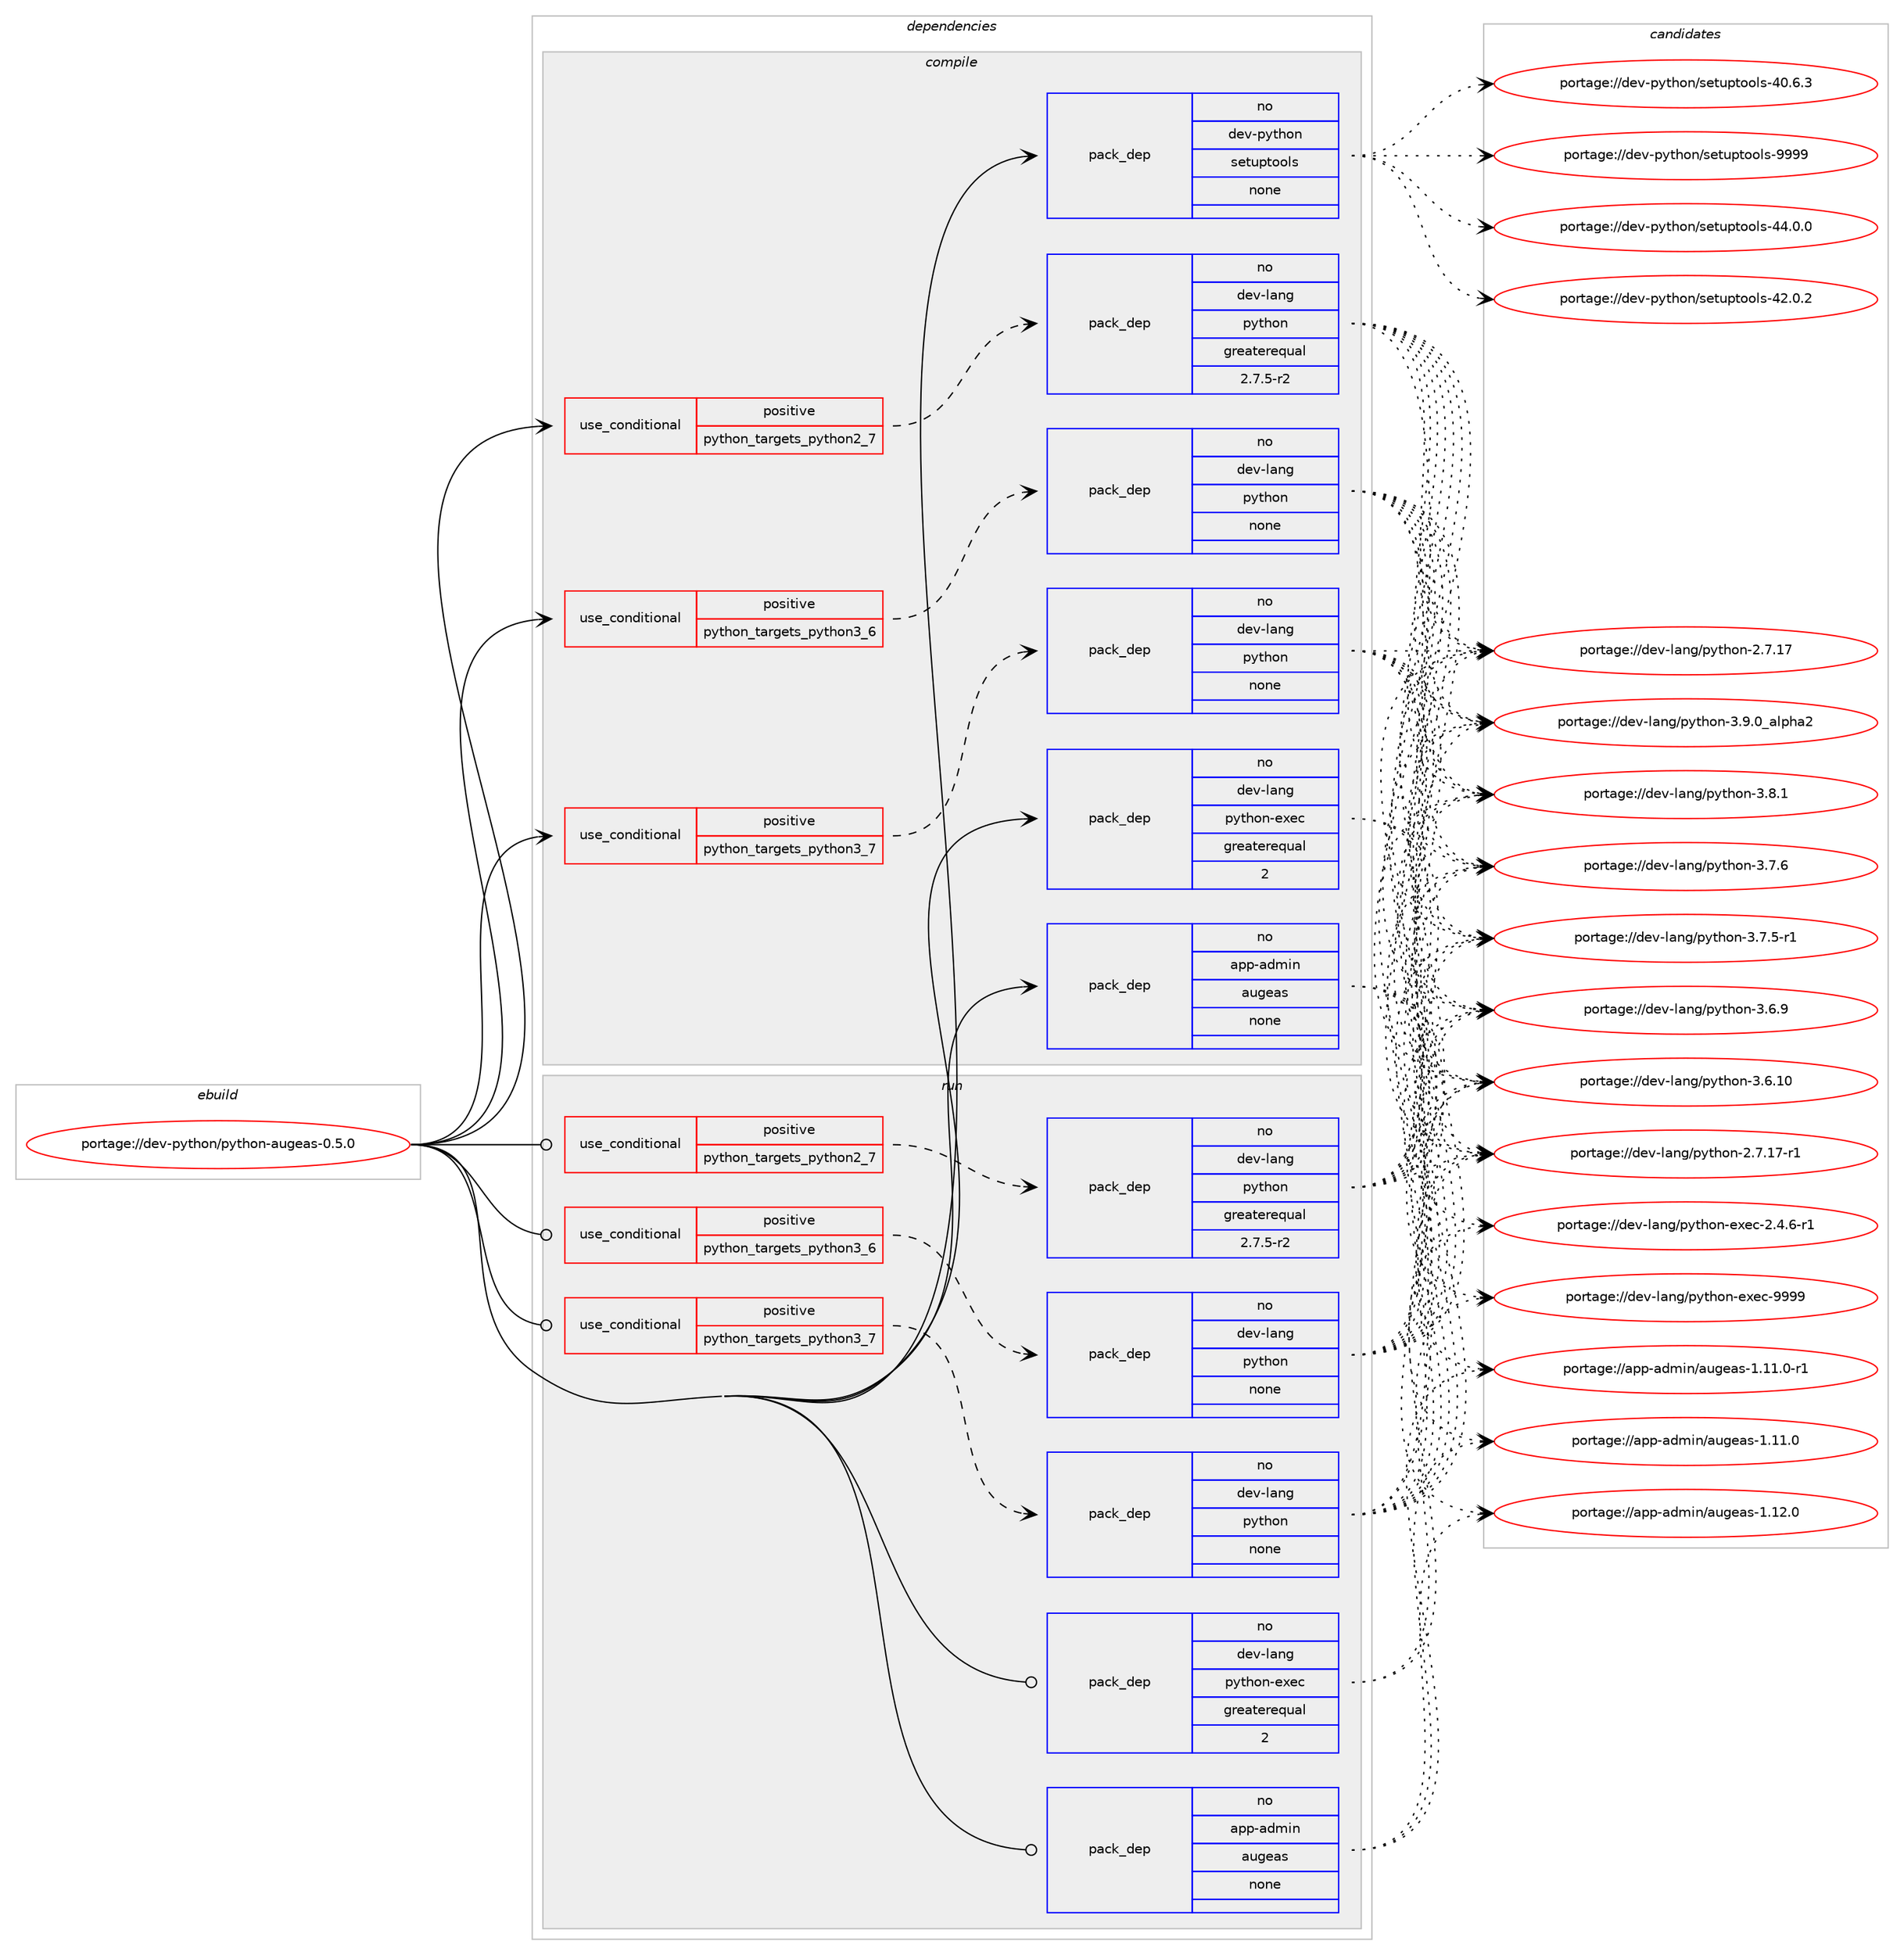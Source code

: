 digraph prolog {

# *************
# Graph options
# *************

newrank=true;
concentrate=true;
compound=true;
graph [rankdir=LR,fontname=Helvetica,fontsize=10,ranksep=1.5];#, ranksep=2.5, nodesep=0.2];
edge  [arrowhead=vee];
node  [fontname=Helvetica,fontsize=10];

# **********
# The ebuild
# **********

subgraph cluster_leftcol {
color=gray;
label=<<i>ebuild</i>>;
id [label="portage://dev-python/python-augeas-0.5.0", color=red, width=4, href="../dev-python/python-augeas-0.5.0.svg"];
}

# ****************
# The dependencies
# ****************

subgraph cluster_midcol {
color=gray;
label=<<i>dependencies</i>>;
subgraph cluster_compile {
fillcolor="#eeeeee";
style=filled;
label=<<i>compile</i>>;
subgraph cond108053 {
dependency433420 [label=<<TABLE BORDER="0" CELLBORDER="1" CELLSPACING="0" CELLPADDING="4"><TR><TD ROWSPAN="3" CELLPADDING="10">use_conditional</TD></TR><TR><TD>positive</TD></TR><TR><TD>python_targets_python2_7</TD></TR></TABLE>>, shape=none, color=red];
subgraph pack320448 {
dependency433421 [label=<<TABLE BORDER="0" CELLBORDER="1" CELLSPACING="0" CELLPADDING="4" WIDTH="220"><TR><TD ROWSPAN="6" CELLPADDING="30">pack_dep</TD></TR><TR><TD WIDTH="110">no</TD></TR><TR><TD>dev-lang</TD></TR><TR><TD>python</TD></TR><TR><TD>greaterequal</TD></TR><TR><TD>2.7.5-r2</TD></TR></TABLE>>, shape=none, color=blue];
}
dependency433420:e -> dependency433421:w [weight=20,style="dashed",arrowhead="vee"];
}
id:e -> dependency433420:w [weight=20,style="solid",arrowhead="vee"];
subgraph cond108054 {
dependency433422 [label=<<TABLE BORDER="0" CELLBORDER="1" CELLSPACING="0" CELLPADDING="4"><TR><TD ROWSPAN="3" CELLPADDING="10">use_conditional</TD></TR><TR><TD>positive</TD></TR><TR><TD>python_targets_python3_6</TD></TR></TABLE>>, shape=none, color=red];
subgraph pack320449 {
dependency433423 [label=<<TABLE BORDER="0" CELLBORDER="1" CELLSPACING="0" CELLPADDING="4" WIDTH="220"><TR><TD ROWSPAN="6" CELLPADDING="30">pack_dep</TD></TR><TR><TD WIDTH="110">no</TD></TR><TR><TD>dev-lang</TD></TR><TR><TD>python</TD></TR><TR><TD>none</TD></TR><TR><TD></TD></TR></TABLE>>, shape=none, color=blue];
}
dependency433422:e -> dependency433423:w [weight=20,style="dashed",arrowhead="vee"];
}
id:e -> dependency433422:w [weight=20,style="solid",arrowhead="vee"];
subgraph cond108055 {
dependency433424 [label=<<TABLE BORDER="0" CELLBORDER="1" CELLSPACING="0" CELLPADDING="4"><TR><TD ROWSPAN="3" CELLPADDING="10">use_conditional</TD></TR><TR><TD>positive</TD></TR><TR><TD>python_targets_python3_7</TD></TR></TABLE>>, shape=none, color=red];
subgraph pack320450 {
dependency433425 [label=<<TABLE BORDER="0" CELLBORDER="1" CELLSPACING="0" CELLPADDING="4" WIDTH="220"><TR><TD ROWSPAN="6" CELLPADDING="30">pack_dep</TD></TR><TR><TD WIDTH="110">no</TD></TR><TR><TD>dev-lang</TD></TR><TR><TD>python</TD></TR><TR><TD>none</TD></TR><TR><TD></TD></TR></TABLE>>, shape=none, color=blue];
}
dependency433424:e -> dependency433425:w [weight=20,style="dashed",arrowhead="vee"];
}
id:e -> dependency433424:w [weight=20,style="solid",arrowhead="vee"];
subgraph pack320451 {
dependency433426 [label=<<TABLE BORDER="0" CELLBORDER="1" CELLSPACING="0" CELLPADDING="4" WIDTH="220"><TR><TD ROWSPAN="6" CELLPADDING="30">pack_dep</TD></TR><TR><TD WIDTH="110">no</TD></TR><TR><TD>app-admin</TD></TR><TR><TD>augeas</TD></TR><TR><TD>none</TD></TR><TR><TD></TD></TR></TABLE>>, shape=none, color=blue];
}
id:e -> dependency433426:w [weight=20,style="solid",arrowhead="vee"];
subgraph pack320452 {
dependency433427 [label=<<TABLE BORDER="0" CELLBORDER="1" CELLSPACING="0" CELLPADDING="4" WIDTH="220"><TR><TD ROWSPAN="6" CELLPADDING="30">pack_dep</TD></TR><TR><TD WIDTH="110">no</TD></TR><TR><TD>dev-lang</TD></TR><TR><TD>python-exec</TD></TR><TR><TD>greaterequal</TD></TR><TR><TD>2</TD></TR></TABLE>>, shape=none, color=blue];
}
id:e -> dependency433427:w [weight=20,style="solid",arrowhead="vee"];
subgraph pack320453 {
dependency433428 [label=<<TABLE BORDER="0" CELLBORDER="1" CELLSPACING="0" CELLPADDING="4" WIDTH="220"><TR><TD ROWSPAN="6" CELLPADDING="30">pack_dep</TD></TR><TR><TD WIDTH="110">no</TD></TR><TR><TD>dev-python</TD></TR><TR><TD>setuptools</TD></TR><TR><TD>none</TD></TR><TR><TD></TD></TR></TABLE>>, shape=none, color=blue];
}
id:e -> dependency433428:w [weight=20,style="solid",arrowhead="vee"];
}
subgraph cluster_compileandrun {
fillcolor="#eeeeee";
style=filled;
label=<<i>compile and run</i>>;
}
subgraph cluster_run {
fillcolor="#eeeeee";
style=filled;
label=<<i>run</i>>;
subgraph cond108056 {
dependency433429 [label=<<TABLE BORDER="0" CELLBORDER="1" CELLSPACING="0" CELLPADDING="4"><TR><TD ROWSPAN="3" CELLPADDING="10">use_conditional</TD></TR><TR><TD>positive</TD></TR><TR><TD>python_targets_python2_7</TD></TR></TABLE>>, shape=none, color=red];
subgraph pack320454 {
dependency433430 [label=<<TABLE BORDER="0" CELLBORDER="1" CELLSPACING="0" CELLPADDING="4" WIDTH="220"><TR><TD ROWSPAN="6" CELLPADDING="30">pack_dep</TD></TR><TR><TD WIDTH="110">no</TD></TR><TR><TD>dev-lang</TD></TR><TR><TD>python</TD></TR><TR><TD>greaterequal</TD></TR><TR><TD>2.7.5-r2</TD></TR></TABLE>>, shape=none, color=blue];
}
dependency433429:e -> dependency433430:w [weight=20,style="dashed",arrowhead="vee"];
}
id:e -> dependency433429:w [weight=20,style="solid",arrowhead="odot"];
subgraph cond108057 {
dependency433431 [label=<<TABLE BORDER="0" CELLBORDER="1" CELLSPACING="0" CELLPADDING="4"><TR><TD ROWSPAN="3" CELLPADDING="10">use_conditional</TD></TR><TR><TD>positive</TD></TR><TR><TD>python_targets_python3_6</TD></TR></TABLE>>, shape=none, color=red];
subgraph pack320455 {
dependency433432 [label=<<TABLE BORDER="0" CELLBORDER="1" CELLSPACING="0" CELLPADDING="4" WIDTH="220"><TR><TD ROWSPAN="6" CELLPADDING="30">pack_dep</TD></TR><TR><TD WIDTH="110">no</TD></TR><TR><TD>dev-lang</TD></TR><TR><TD>python</TD></TR><TR><TD>none</TD></TR><TR><TD></TD></TR></TABLE>>, shape=none, color=blue];
}
dependency433431:e -> dependency433432:w [weight=20,style="dashed",arrowhead="vee"];
}
id:e -> dependency433431:w [weight=20,style="solid",arrowhead="odot"];
subgraph cond108058 {
dependency433433 [label=<<TABLE BORDER="0" CELLBORDER="1" CELLSPACING="0" CELLPADDING="4"><TR><TD ROWSPAN="3" CELLPADDING="10">use_conditional</TD></TR><TR><TD>positive</TD></TR><TR><TD>python_targets_python3_7</TD></TR></TABLE>>, shape=none, color=red];
subgraph pack320456 {
dependency433434 [label=<<TABLE BORDER="0" CELLBORDER="1" CELLSPACING="0" CELLPADDING="4" WIDTH="220"><TR><TD ROWSPAN="6" CELLPADDING="30">pack_dep</TD></TR><TR><TD WIDTH="110">no</TD></TR><TR><TD>dev-lang</TD></TR><TR><TD>python</TD></TR><TR><TD>none</TD></TR><TR><TD></TD></TR></TABLE>>, shape=none, color=blue];
}
dependency433433:e -> dependency433434:w [weight=20,style="dashed",arrowhead="vee"];
}
id:e -> dependency433433:w [weight=20,style="solid",arrowhead="odot"];
subgraph pack320457 {
dependency433435 [label=<<TABLE BORDER="0" CELLBORDER="1" CELLSPACING="0" CELLPADDING="4" WIDTH="220"><TR><TD ROWSPAN="6" CELLPADDING="30">pack_dep</TD></TR><TR><TD WIDTH="110">no</TD></TR><TR><TD>app-admin</TD></TR><TR><TD>augeas</TD></TR><TR><TD>none</TD></TR><TR><TD></TD></TR></TABLE>>, shape=none, color=blue];
}
id:e -> dependency433435:w [weight=20,style="solid",arrowhead="odot"];
subgraph pack320458 {
dependency433436 [label=<<TABLE BORDER="0" CELLBORDER="1" CELLSPACING="0" CELLPADDING="4" WIDTH="220"><TR><TD ROWSPAN="6" CELLPADDING="30">pack_dep</TD></TR><TR><TD WIDTH="110">no</TD></TR><TR><TD>dev-lang</TD></TR><TR><TD>python-exec</TD></TR><TR><TD>greaterequal</TD></TR><TR><TD>2</TD></TR></TABLE>>, shape=none, color=blue];
}
id:e -> dependency433436:w [weight=20,style="solid",arrowhead="odot"];
}
}

# **************
# The candidates
# **************

subgraph cluster_choices {
rank=same;
color=gray;
label=<<i>candidates</i>>;

subgraph choice320448 {
color=black;
nodesep=1;
choice10010111845108971101034711212111610411111045514657464895971081121049750 [label="portage://dev-lang/python-3.9.0_alpha2", color=red, width=4,href="../dev-lang/python-3.9.0_alpha2.svg"];
choice100101118451089711010347112121116104111110455146564649 [label="portage://dev-lang/python-3.8.1", color=red, width=4,href="../dev-lang/python-3.8.1.svg"];
choice100101118451089711010347112121116104111110455146554654 [label="portage://dev-lang/python-3.7.6", color=red, width=4,href="../dev-lang/python-3.7.6.svg"];
choice1001011184510897110103471121211161041111104551465546534511449 [label="portage://dev-lang/python-3.7.5-r1", color=red, width=4,href="../dev-lang/python-3.7.5-r1.svg"];
choice100101118451089711010347112121116104111110455146544657 [label="portage://dev-lang/python-3.6.9", color=red, width=4,href="../dev-lang/python-3.6.9.svg"];
choice10010111845108971101034711212111610411111045514654464948 [label="portage://dev-lang/python-3.6.10", color=red, width=4,href="../dev-lang/python-3.6.10.svg"];
choice100101118451089711010347112121116104111110455046554649554511449 [label="portage://dev-lang/python-2.7.17-r1", color=red, width=4,href="../dev-lang/python-2.7.17-r1.svg"];
choice10010111845108971101034711212111610411111045504655464955 [label="portage://dev-lang/python-2.7.17", color=red, width=4,href="../dev-lang/python-2.7.17.svg"];
dependency433421:e -> choice10010111845108971101034711212111610411111045514657464895971081121049750:w [style=dotted,weight="100"];
dependency433421:e -> choice100101118451089711010347112121116104111110455146564649:w [style=dotted,weight="100"];
dependency433421:e -> choice100101118451089711010347112121116104111110455146554654:w [style=dotted,weight="100"];
dependency433421:e -> choice1001011184510897110103471121211161041111104551465546534511449:w [style=dotted,weight="100"];
dependency433421:e -> choice100101118451089711010347112121116104111110455146544657:w [style=dotted,weight="100"];
dependency433421:e -> choice10010111845108971101034711212111610411111045514654464948:w [style=dotted,weight="100"];
dependency433421:e -> choice100101118451089711010347112121116104111110455046554649554511449:w [style=dotted,weight="100"];
dependency433421:e -> choice10010111845108971101034711212111610411111045504655464955:w [style=dotted,weight="100"];
}
subgraph choice320449 {
color=black;
nodesep=1;
choice10010111845108971101034711212111610411111045514657464895971081121049750 [label="portage://dev-lang/python-3.9.0_alpha2", color=red, width=4,href="../dev-lang/python-3.9.0_alpha2.svg"];
choice100101118451089711010347112121116104111110455146564649 [label="portage://dev-lang/python-3.8.1", color=red, width=4,href="../dev-lang/python-3.8.1.svg"];
choice100101118451089711010347112121116104111110455146554654 [label="portage://dev-lang/python-3.7.6", color=red, width=4,href="../dev-lang/python-3.7.6.svg"];
choice1001011184510897110103471121211161041111104551465546534511449 [label="portage://dev-lang/python-3.7.5-r1", color=red, width=4,href="../dev-lang/python-3.7.5-r1.svg"];
choice100101118451089711010347112121116104111110455146544657 [label="portage://dev-lang/python-3.6.9", color=red, width=4,href="../dev-lang/python-3.6.9.svg"];
choice10010111845108971101034711212111610411111045514654464948 [label="portage://dev-lang/python-3.6.10", color=red, width=4,href="../dev-lang/python-3.6.10.svg"];
choice100101118451089711010347112121116104111110455046554649554511449 [label="portage://dev-lang/python-2.7.17-r1", color=red, width=4,href="../dev-lang/python-2.7.17-r1.svg"];
choice10010111845108971101034711212111610411111045504655464955 [label="portage://dev-lang/python-2.7.17", color=red, width=4,href="../dev-lang/python-2.7.17.svg"];
dependency433423:e -> choice10010111845108971101034711212111610411111045514657464895971081121049750:w [style=dotted,weight="100"];
dependency433423:e -> choice100101118451089711010347112121116104111110455146564649:w [style=dotted,weight="100"];
dependency433423:e -> choice100101118451089711010347112121116104111110455146554654:w [style=dotted,weight="100"];
dependency433423:e -> choice1001011184510897110103471121211161041111104551465546534511449:w [style=dotted,weight="100"];
dependency433423:e -> choice100101118451089711010347112121116104111110455146544657:w [style=dotted,weight="100"];
dependency433423:e -> choice10010111845108971101034711212111610411111045514654464948:w [style=dotted,weight="100"];
dependency433423:e -> choice100101118451089711010347112121116104111110455046554649554511449:w [style=dotted,weight="100"];
dependency433423:e -> choice10010111845108971101034711212111610411111045504655464955:w [style=dotted,weight="100"];
}
subgraph choice320450 {
color=black;
nodesep=1;
choice10010111845108971101034711212111610411111045514657464895971081121049750 [label="portage://dev-lang/python-3.9.0_alpha2", color=red, width=4,href="../dev-lang/python-3.9.0_alpha2.svg"];
choice100101118451089711010347112121116104111110455146564649 [label="portage://dev-lang/python-3.8.1", color=red, width=4,href="../dev-lang/python-3.8.1.svg"];
choice100101118451089711010347112121116104111110455146554654 [label="portage://dev-lang/python-3.7.6", color=red, width=4,href="../dev-lang/python-3.7.6.svg"];
choice1001011184510897110103471121211161041111104551465546534511449 [label="portage://dev-lang/python-3.7.5-r1", color=red, width=4,href="../dev-lang/python-3.7.5-r1.svg"];
choice100101118451089711010347112121116104111110455146544657 [label="portage://dev-lang/python-3.6.9", color=red, width=4,href="../dev-lang/python-3.6.9.svg"];
choice10010111845108971101034711212111610411111045514654464948 [label="portage://dev-lang/python-3.6.10", color=red, width=4,href="../dev-lang/python-3.6.10.svg"];
choice100101118451089711010347112121116104111110455046554649554511449 [label="portage://dev-lang/python-2.7.17-r1", color=red, width=4,href="../dev-lang/python-2.7.17-r1.svg"];
choice10010111845108971101034711212111610411111045504655464955 [label="portage://dev-lang/python-2.7.17", color=red, width=4,href="../dev-lang/python-2.7.17.svg"];
dependency433425:e -> choice10010111845108971101034711212111610411111045514657464895971081121049750:w [style=dotted,weight="100"];
dependency433425:e -> choice100101118451089711010347112121116104111110455146564649:w [style=dotted,weight="100"];
dependency433425:e -> choice100101118451089711010347112121116104111110455146554654:w [style=dotted,weight="100"];
dependency433425:e -> choice1001011184510897110103471121211161041111104551465546534511449:w [style=dotted,weight="100"];
dependency433425:e -> choice100101118451089711010347112121116104111110455146544657:w [style=dotted,weight="100"];
dependency433425:e -> choice10010111845108971101034711212111610411111045514654464948:w [style=dotted,weight="100"];
dependency433425:e -> choice100101118451089711010347112121116104111110455046554649554511449:w [style=dotted,weight="100"];
dependency433425:e -> choice10010111845108971101034711212111610411111045504655464955:w [style=dotted,weight="100"];
}
subgraph choice320451 {
color=black;
nodesep=1;
choice97112112459710010910511047971171031019711545494649504648 [label="portage://app-admin/augeas-1.12.0", color=red, width=4,href="../app-admin/augeas-1.12.0.svg"];
choice971121124597100109105110479711710310197115454946494946484511449 [label="portage://app-admin/augeas-1.11.0-r1", color=red, width=4,href="../app-admin/augeas-1.11.0-r1.svg"];
choice97112112459710010910511047971171031019711545494649494648 [label="portage://app-admin/augeas-1.11.0", color=red, width=4,href="../app-admin/augeas-1.11.0.svg"];
dependency433426:e -> choice97112112459710010910511047971171031019711545494649504648:w [style=dotted,weight="100"];
dependency433426:e -> choice971121124597100109105110479711710310197115454946494946484511449:w [style=dotted,weight="100"];
dependency433426:e -> choice97112112459710010910511047971171031019711545494649494648:w [style=dotted,weight="100"];
}
subgraph choice320452 {
color=black;
nodesep=1;
choice10010111845108971101034711212111610411111045101120101994557575757 [label="portage://dev-lang/python-exec-9999", color=red, width=4,href="../dev-lang/python-exec-9999.svg"];
choice10010111845108971101034711212111610411111045101120101994550465246544511449 [label="portage://dev-lang/python-exec-2.4.6-r1", color=red, width=4,href="../dev-lang/python-exec-2.4.6-r1.svg"];
dependency433427:e -> choice10010111845108971101034711212111610411111045101120101994557575757:w [style=dotted,weight="100"];
dependency433427:e -> choice10010111845108971101034711212111610411111045101120101994550465246544511449:w [style=dotted,weight="100"];
}
subgraph choice320453 {
color=black;
nodesep=1;
choice10010111845112121116104111110471151011161171121161111111081154557575757 [label="portage://dev-python/setuptools-9999", color=red, width=4,href="../dev-python/setuptools-9999.svg"];
choice100101118451121211161041111104711510111611711211611111110811545525246484648 [label="portage://dev-python/setuptools-44.0.0", color=red, width=4,href="../dev-python/setuptools-44.0.0.svg"];
choice100101118451121211161041111104711510111611711211611111110811545525046484650 [label="portage://dev-python/setuptools-42.0.2", color=red, width=4,href="../dev-python/setuptools-42.0.2.svg"];
choice100101118451121211161041111104711510111611711211611111110811545524846544651 [label="portage://dev-python/setuptools-40.6.3", color=red, width=4,href="../dev-python/setuptools-40.6.3.svg"];
dependency433428:e -> choice10010111845112121116104111110471151011161171121161111111081154557575757:w [style=dotted,weight="100"];
dependency433428:e -> choice100101118451121211161041111104711510111611711211611111110811545525246484648:w [style=dotted,weight="100"];
dependency433428:e -> choice100101118451121211161041111104711510111611711211611111110811545525046484650:w [style=dotted,weight="100"];
dependency433428:e -> choice100101118451121211161041111104711510111611711211611111110811545524846544651:w [style=dotted,weight="100"];
}
subgraph choice320454 {
color=black;
nodesep=1;
choice10010111845108971101034711212111610411111045514657464895971081121049750 [label="portage://dev-lang/python-3.9.0_alpha2", color=red, width=4,href="../dev-lang/python-3.9.0_alpha2.svg"];
choice100101118451089711010347112121116104111110455146564649 [label="portage://dev-lang/python-3.8.1", color=red, width=4,href="../dev-lang/python-3.8.1.svg"];
choice100101118451089711010347112121116104111110455146554654 [label="portage://dev-lang/python-3.7.6", color=red, width=4,href="../dev-lang/python-3.7.6.svg"];
choice1001011184510897110103471121211161041111104551465546534511449 [label="portage://dev-lang/python-3.7.5-r1", color=red, width=4,href="../dev-lang/python-3.7.5-r1.svg"];
choice100101118451089711010347112121116104111110455146544657 [label="portage://dev-lang/python-3.6.9", color=red, width=4,href="../dev-lang/python-3.6.9.svg"];
choice10010111845108971101034711212111610411111045514654464948 [label="portage://dev-lang/python-3.6.10", color=red, width=4,href="../dev-lang/python-3.6.10.svg"];
choice100101118451089711010347112121116104111110455046554649554511449 [label="portage://dev-lang/python-2.7.17-r1", color=red, width=4,href="../dev-lang/python-2.7.17-r1.svg"];
choice10010111845108971101034711212111610411111045504655464955 [label="portage://dev-lang/python-2.7.17", color=red, width=4,href="../dev-lang/python-2.7.17.svg"];
dependency433430:e -> choice10010111845108971101034711212111610411111045514657464895971081121049750:w [style=dotted,weight="100"];
dependency433430:e -> choice100101118451089711010347112121116104111110455146564649:w [style=dotted,weight="100"];
dependency433430:e -> choice100101118451089711010347112121116104111110455146554654:w [style=dotted,weight="100"];
dependency433430:e -> choice1001011184510897110103471121211161041111104551465546534511449:w [style=dotted,weight="100"];
dependency433430:e -> choice100101118451089711010347112121116104111110455146544657:w [style=dotted,weight="100"];
dependency433430:e -> choice10010111845108971101034711212111610411111045514654464948:w [style=dotted,weight="100"];
dependency433430:e -> choice100101118451089711010347112121116104111110455046554649554511449:w [style=dotted,weight="100"];
dependency433430:e -> choice10010111845108971101034711212111610411111045504655464955:w [style=dotted,weight="100"];
}
subgraph choice320455 {
color=black;
nodesep=1;
choice10010111845108971101034711212111610411111045514657464895971081121049750 [label="portage://dev-lang/python-3.9.0_alpha2", color=red, width=4,href="../dev-lang/python-3.9.0_alpha2.svg"];
choice100101118451089711010347112121116104111110455146564649 [label="portage://dev-lang/python-3.8.1", color=red, width=4,href="../dev-lang/python-3.8.1.svg"];
choice100101118451089711010347112121116104111110455146554654 [label="portage://dev-lang/python-3.7.6", color=red, width=4,href="../dev-lang/python-3.7.6.svg"];
choice1001011184510897110103471121211161041111104551465546534511449 [label="portage://dev-lang/python-3.7.5-r1", color=red, width=4,href="../dev-lang/python-3.7.5-r1.svg"];
choice100101118451089711010347112121116104111110455146544657 [label="portage://dev-lang/python-3.6.9", color=red, width=4,href="../dev-lang/python-3.6.9.svg"];
choice10010111845108971101034711212111610411111045514654464948 [label="portage://dev-lang/python-3.6.10", color=red, width=4,href="../dev-lang/python-3.6.10.svg"];
choice100101118451089711010347112121116104111110455046554649554511449 [label="portage://dev-lang/python-2.7.17-r1", color=red, width=4,href="../dev-lang/python-2.7.17-r1.svg"];
choice10010111845108971101034711212111610411111045504655464955 [label="portage://dev-lang/python-2.7.17", color=red, width=4,href="../dev-lang/python-2.7.17.svg"];
dependency433432:e -> choice10010111845108971101034711212111610411111045514657464895971081121049750:w [style=dotted,weight="100"];
dependency433432:e -> choice100101118451089711010347112121116104111110455146564649:w [style=dotted,weight="100"];
dependency433432:e -> choice100101118451089711010347112121116104111110455146554654:w [style=dotted,weight="100"];
dependency433432:e -> choice1001011184510897110103471121211161041111104551465546534511449:w [style=dotted,weight="100"];
dependency433432:e -> choice100101118451089711010347112121116104111110455146544657:w [style=dotted,weight="100"];
dependency433432:e -> choice10010111845108971101034711212111610411111045514654464948:w [style=dotted,weight="100"];
dependency433432:e -> choice100101118451089711010347112121116104111110455046554649554511449:w [style=dotted,weight="100"];
dependency433432:e -> choice10010111845108971101034711212111610411111045504655464955:w [style=dotted,weight="100"];
}
subgraph choice320456 {
color=black;
nodesep=1;
choice10010111845108971101034711212111610411111045514657464895971081121049750 [label="portage://dev-lang/python-3.9.0_alpha2", color=red, width=4,href="../dev-lang/python-3.9.0_alpha2.svg"];
choice100101118451089711010347112121116104111110455146564649 [label="portage://dev-lang/python-3.8.1", color=red, width=4,href="../dev-lang/python-3.8.1.svg"];
choice100101118451089711010347112121116104111110455146554654 [label="portage://dev-lang/python-3.7.6", color=red, width=4,href="../dev-lang/python-3.7.6.svg"];
choice1001011184510897110103471121211161041111104551465546534511449 [label="portage://dev-lang/python-3.7.5-r1", color=red, width=4,href="../dev-lang/python-3.7.5-r1.svg"];
choice100101118451089711010347112121116104111110455146544657 [label="portage://dev-lang/python-3.6.9", color=red, width=4,href="../dev-lang/python-3.6.9.svg"];
choice10010111845108971101034711212111610411111045514654464948 [label="portage://dev-lang/python-3.6.10", color=red, width=4,href="../dev-lang/python-3.6.10.svg"];
choice100101118451089711010347112121116104111110455046554649554511449 [label="portage://dev-lang/python-2.7.17-r1", color=red, width=4,href="../dev-lang/python-2.7.17-r1.svg"];
choice10010111845108971101034711212111610411111045504655464955 [label="portage://dev-lang/python-2.7.17", color=red, width=4,href="../dev-lang/python-2.7.17.svg"];
dependency433434:e -> choice10010111845108971101034711212111610411111045514657464895971081121049750:w [style=dotted,weight="100"];
dependency433434:e -> choice100101118451089711010347112121116104111110455146564649:w [style=dotted,weight="100"];
dependency433434:e -> choice100101118451089711010347112121116104111110455146554654:w [style=dotted,weight="100"];
dependency433434:e -> choice1001011184510897110103471121211161041111104551465546534511449:w [style=dotted,weight="100"];
dependency433434:e -> choice100101118451089711010347112121116104111110455146544657:w [style=dotted,weight="100"];
dependency433434:e -> choice10010111845108971101034711212111610411111045514654464948:w [style=dotted,weight="100"];
dependency433434:e -> choice100101118451089711010347112121116104111110455046554649554511449:w [style=dotted,weight="100"];
dependency433434:e -> choice10010111845108971101034711212111610411111045504655464955:w [style=dotted,weight="100"];
}
subgraph choice320457 {
color=black;
nodesep=1;
choice97112112459710010910511047971171031019711545494649504648 [label="portage://app-admin/augeas-1.12.0", color=red, width=4,href="../app-admin/augeas-1.12.0.svg"];
choice971121124597100109105110479711710310197115454946494946484511449 [label="portage://app-admin/augeas-1.11.0-r1", color=red, width=4,href="../app-admin/augeas-1.11.0-r1.svg"];
choice97112112459710010910511047971171031019711545494649494648 [label="portage://app-admin/augeas-1.11.0", color=red, width=4,href="../app-admin/augeas-1.11.0.svg"];
dependency433435:e -> choice97112112459710010910511047971171031019711545494649504648:w [style=dotted,weight="100"];
dependency433435:e -> choice971121124597100109105110479711710310197115454946494946484511449:w [style=dotted,weight="100"];
dependency433435:e -> choice97112112459710010910511047971171031019711545494649494648:w [style=dotted,weight="100"];
}
subgraph choice320458 {
color=black;
nodesep=1;
choice10010111845108971101034711212111610411111045101120101994557575757 [label="portage://dev-lang/python-exec-9999", color=red, width=4,href="../dev-lang/python-exec-9999.svg"];
choice10010111845108971101034711212111610411111045101120101994550465246544511449 [label="portage://dev-lang/python-exec-2.4.6-r1", color=red, width=4,href="../dev-lang/python-exec-2.4.6-r1.svg"];
dependency433436:e -> choice10010111845108971101034711212111610411111045101120101994557575757:w [style=dotted,weight="100"];
dependency433436:e -> choice10010111845108971101034711212111610411111045101120101994550465246544511449:w [style=dotted,weight="100"];
}
}

}
